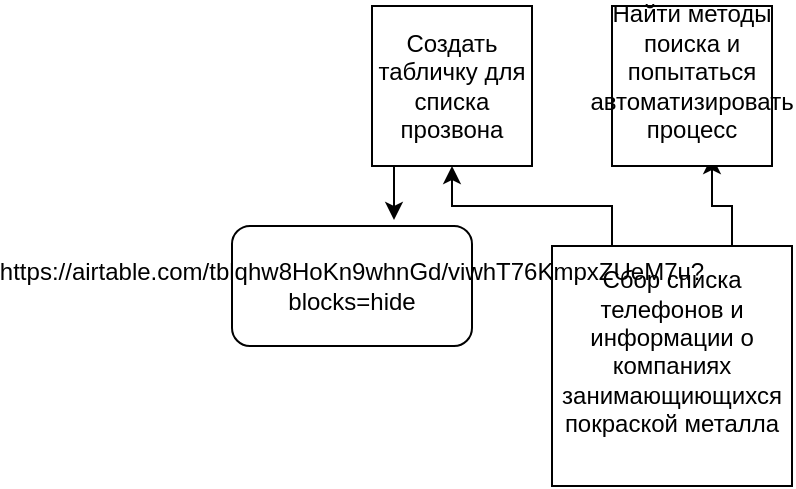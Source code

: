 <mxfile version="10.6.0" type="github"><diagram id="HoWIHUDbL-EMYMO_QBE9" name="Page-1"><mxGraphModel dx="1701" dy="586" grid="1" gridSize="10" guides="1" tooltips="1" connect="1" arrows="1" fold="1" page="1" pageScale="1" pageWidth="827" pageHeight="1169" math="0" shadow="0"><root><mxCell id="0"/><mxCell id="1" parent="0"/><mxCell id="a9e0n35ll_ryNIIhaf6q-5" style="edgeStyle=orthogonalEdgeStyle;rounded=0;orthogonalLoop=1;jettySize=auto;html=1;exitX=0.25;exitY=0;exitDx=0;exitDy=0;" edge="1" parent="1" source="a9e0n35ll_ryNIIhaf6q-1" target="a9e0n35ll_ryNIIhaf6q-2"><mxGeometry relative="1" as="geometry"/></mxCell><mxCell id="a9e0n35ll_ryNIIhaf6q-6" style="edgeStyle=orthogonalEdgeStyle;rounded=0;orthogonalLoop=1;jettySize=auto;html=1;exitX=0.75;exitY=0;exitDx=0;exitDy=0;entryX=0.625;entryY=0.938;entryDx=0;entryDy=0;entryPerimeter=0;" edge="1" parent="1" source="a9e0n35ll_ryNIIhaf6q-1" target="a9e0n35ll_ryNIIhaf6q-3"><mxGeometry relative="1" as="geometry"/></mxCell><mxCell id="a9e0n35ll_ryNIIhaf6q-1" value="Сбор списка телефонов и информации о компаниях&lt;br&gt;занимающиющихся покраской металла&lt;br&gt;&lt;br&gt;" style="whiteSpace=wrap;html=1;aspect=fixed;" vertex="1" parent="1"><mxGeometry x="180" y="150" width="120" height="120" as="geometry"/></mxCell><mxCell id="a9e0n35ll_ryNIIhaf6q-7" style="edgeStyle=orthogonalEdgeStyle;rounded=0;orthogonalLoop=1;jettySize=auto;html=1;exitX=0.25;exitY=1;exitDx=0;exitDy=0;entryX=0.675;entryY=-0.05;entryDx=0;entryDy=0;entryPerimeter=0;" edge="1" parent="1" source="a9e0n35ll_ryNIIhaf6q-2" target="a9e0n35ll_ryNIIhaf6q-4"><mxGeometry relative="1" as="geometry"/></mxCell><mxCell id="a9e0n35ll_ryNIIhaf6q-2" value="Создать табличку для списка прозвона&lt;br&gt;" style="whiteSpace=wrap;html=1;aspect=fixed;" vertex="1" parent="1"><mxGeometry x="90" y="30" width="80" height="80" as="geometry"/></mxCell><mxCell id="a9e0n35ll_ryNIIhaf6q-3" value="Найти методы поиска и попытаться автоматизировать процесс&lt;br&gt;&lt;br&gt;" style="whiteSpace=wrap;html=1;aspect=fixed;" vertex="1" parent="1"><mxGeometry x="210" y="30" width="80" height="80" as="geometry"/></mxCell><mxCell id="a9e0n35ll_ryNIIhaf6q-4" value="https://airtable.com/tblqhw8HoKn9whnGd/viwhT76KmpxZUeM7u?blocks=hide" style="rounded=1;whiteSpace=wrap;html=1;" vertex="1" parent="1"><mxGeometry x="20" y="140" width="120" height="60" as="geometry"/></mxCell></root></mxGraphModel></diagram></mxfile>